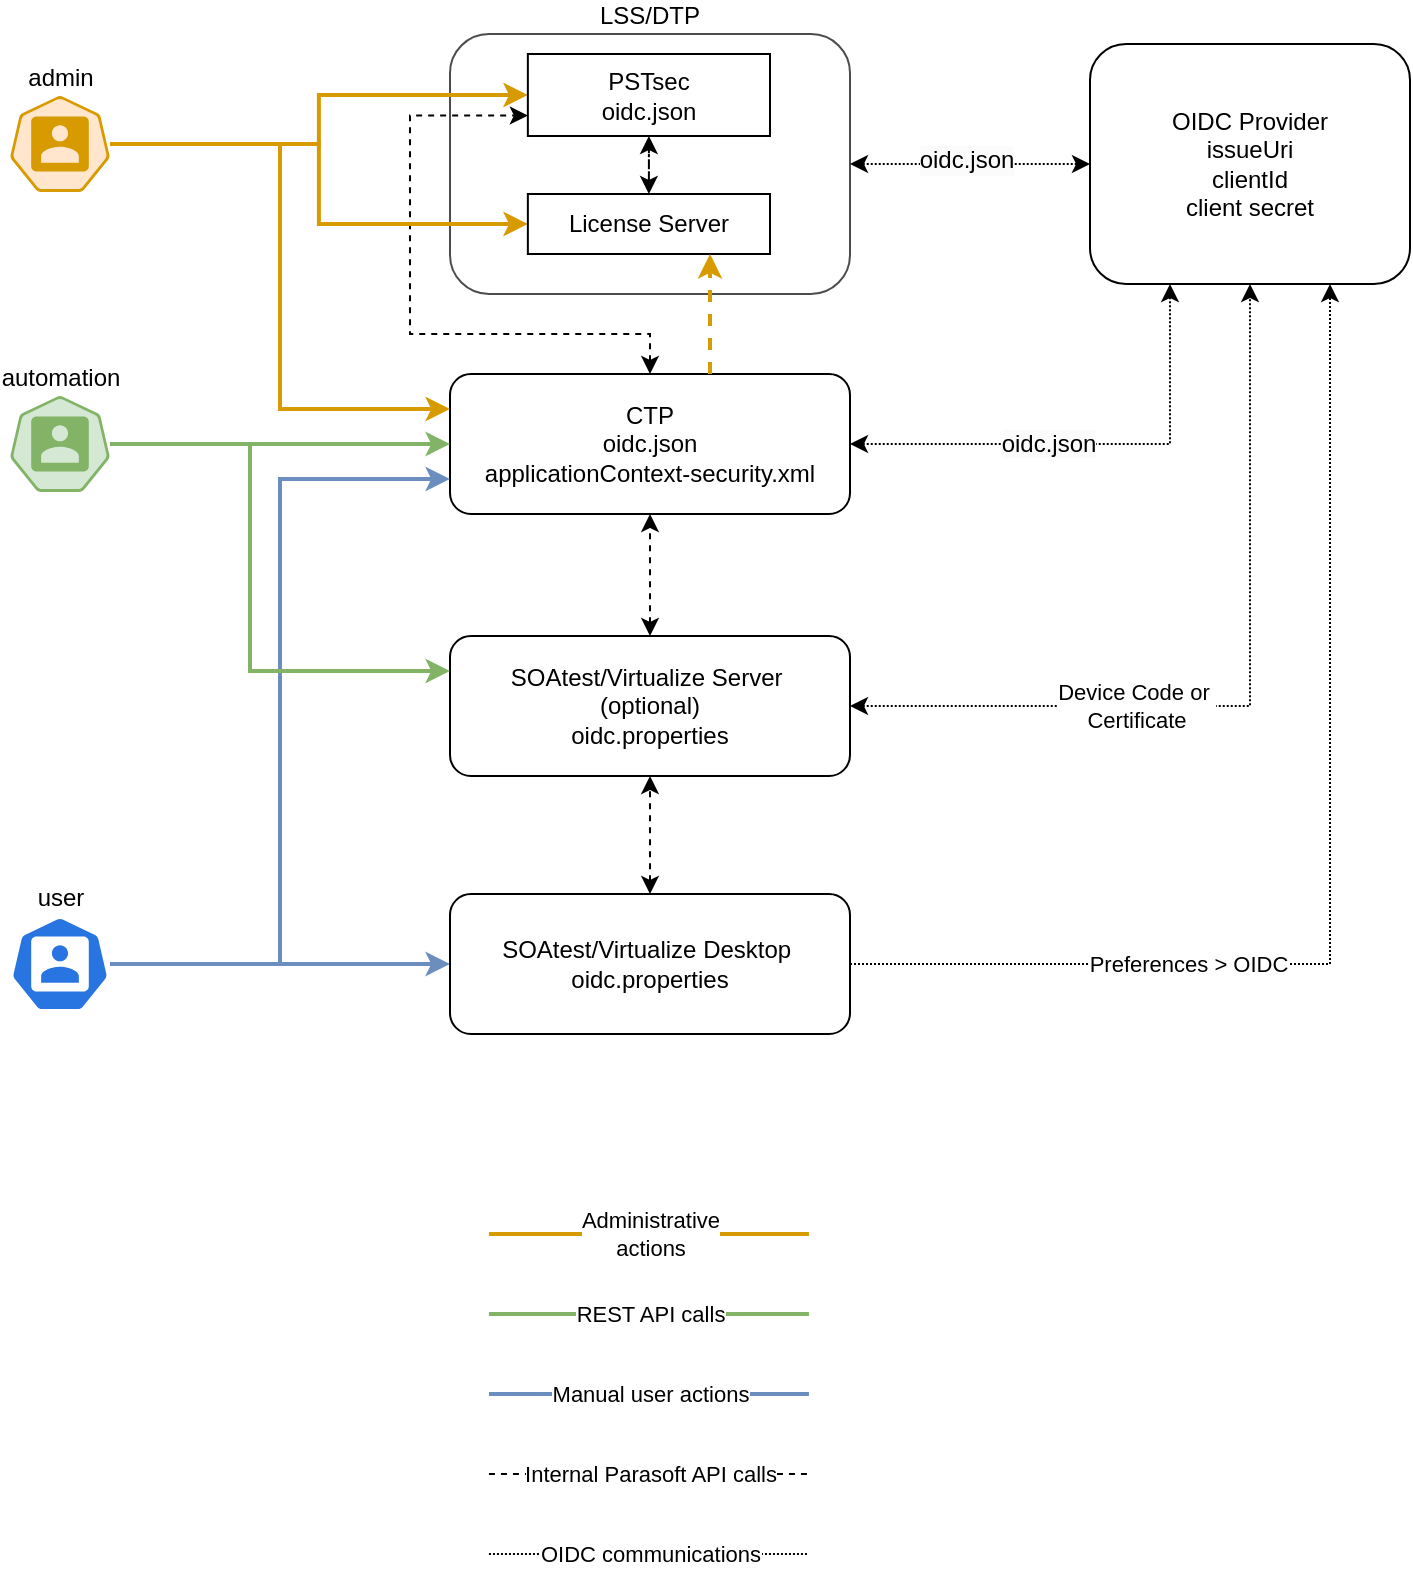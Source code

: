 <mxfile version="24.8.4">
  <diagram name="Page-1" id="zfWgrGRvzGyUHNK5W11o">
    <mxGraphModel dx="1367" dy="737" grid="1" gridSize="10" guides="1" tooltips="1" connect="1" arrows="1" fold="1" page="1" pageScale="1" pageWidth="850" pageHeight="1100" math="0" shadow="0">
      <root>
        <mxCell id="0" />
        <mxCell id="1" parent="0" />
        <mxCell id="5ql7LLEaY8ut6cnvN6Mg-6" value="LSS/DTP" style="rounded=1;whiteSpace=wrap;html=1;labelPosition=center;verticalLabelPosition=top;align=center;verticalAlign=bottom;opacity=70;" parent="1" vertex="1">
          <mxGeometry x="320" y="280" width="200" height="130" as="geometry" />
        </mxCell>
        <mxCell id="sDlZ1h2PksgqAk2rioa3-7" style="edgeStyle=orthogonalEdgeStyle;rounded=0;orthogonalLoop=1;jettySize=auto;html=1;entryX=0;entryY=0.75;entryDx=0;entryDy=0;startArrow=classic;startFill=1;dashed=1;" parent="1" source="5ql7LLEaY8ut6cnvN6Mg-7" target="5ql7LLEaY8ut6cnvN6Mg-5" edge="1">
          <mxGeometry relative="1" as="geometry">
            <Array as="points">
              <mxPoint x="420" y="430" />
              <mxPoint x="300" y="430" />
              <mxPoint x="300" y="321" />
            </Array>
          </mxGeometry>
        </mxCell>
        <mxCell id="sDlZ1h2PksgqAk2rioa3-10" style="edgeStyle=orthogonalEdgeStyle;rounded=0;orthogonalLoop=1;jettySize=auto;html=1;entryX=0.25;entryY=1;entryDx=0;entryDy=0;dashed=1;dashPattern=1 1;startArrow=classic;startFill=1;" parent="1" source="5ql7LLEaY8ut6cnvN6Mg-7" target="5ql7LLEaY8ut6cnvN6Mg-10" edge="1">
          <mxGeometry relative="1" as="geometry" />
        </mxCell>
        <mxCell id="sDlZ1h2PksgqAk2rioa3-16" value="&lt;span style=&quot;font-size: 12px; text-wrap: wrap; background-color: rgb(251, 251, 251);&quot;&gt;oidc.json&lt;/span&gt;" style="edgeLabel;html=1;align=center;verticalAlign=middle;resizable=0;points=[];" parent="sDlZ1h2PksgqAk2rioa3-10" vertex="1" connectable="0">
          <mxGeometry x="-0.178" relative="1" as="geometry">
            <mxPoint as="offset" />
          </mxGeometry>
        </mxCell>
        <mxCell id="5ql7LLEaY8ut6cnvN6Mg-7" value="CTP&lt;div&gt;&lt;div&gt;oidc.json&lt;/div&gt;&lt;div&gt;applicationContext-security.xml&lt;/div&gt;&lt;/div&gt;" style="rounded=1;whiteSpace=wrap;html=1;" parent="1" vertex="1">
          <mxGeometry x="320" y="450" width="200" height="70" as="geometry" />
        </mxCell>
        <mxCell id="sDlZ1h2PksgqAk2rioa3-9" style="edgeStyle=orthogonalEdgeStyle;rounded=0;orthogonalLoop=1;jettySize=auto;html=1;entryX=0.5;entryY=1;entryDx=0;entryDy=0;dashed=1;dashPattern=1 1;startArrow=classic;startFill=1;" parent="1" source="5ql7LLEaY8ut6cnvN6Mg-9" target="5ql7LLEaY8ut6cnvN6Mg-10" edge="1">
          <mxGeometry relative="1" as="geometry" />
        </mxCell>
        <mxCell id="sDlZ1h2PksgqAk2rioa3-15" value="Device Code or&amp;nbsp;&lt;div&gt;Certificate&lt;/div&gt;" style="edgeLabel;html=1;align=center;verticalAlign=middle;resizable=0;points=[];" parent="sDlZ1h2PksgqAk2rioa3-9" vertex="1" connectable="0">
          <mxGeometry x="-0.237" y="-2" relative="1" as="geometry">
            <mxPoint x="-14" y="-2" as="offset" />
          </mxGeometry>
        </mxCell>
        <mxCell id="sDlZ1h2PksgqAk2rioa3-11" style="edgeStyle=orthogonalEdgeStyle;rounded=0;orthogonalLoop=1;jettySize=auto;html=1;entryX=0.5;entryY=1;entryDx=0;entryDy=0;startArrow=classic;startFill=1;dashed=1;" parent="1" source="5ql7LLEaY8ut6cnvN6Mg-9" target="5ql7LLEaY8ut6cnvN6Mg-7" edge="1">
          <mxGeometry relative="1" as="geometry" />
        </mxCell>
        <mxCell id="5ql7LLEaY8ut6cnvN6Mg-9" value="SOAtest/Virtualize Server&amp;nbsp;&lt;div&gt;(optional)&lt;div&gt;oidc.properties&lt;/div&gt;&lt;/div&gt;" style="rounded=1;whiteSpace=wrap;html=1;" parent="1" vertex="1">
          <mxGeometry x="320" y="581" width="200" height="70" as="geometry" />
        </mxCell>
        <mxCell id="5ql7LLEaY8ut6cnvN6Mg-10" value="OIDC Provider&lt;div&gt;issueUri&lt;br&gt;&lt;div&gt;clientId&lt;/div&gt;&lt;div&gt;client secret&lt;/div&gt;&lt;/div&gt;" style="rounded=1;whiteSpace=wrap;html=1;" parent="1" vertex="1">
          <mxGeometry x="640" y="285" width="160" height="120" as="geometry" />
        </mxCell>
        <mxCell id="sDlZ1h2PksgqAk2rioa3-12" style="edgeStyle=orthogonalEdgeStyle;rounded=0;orthogonalLoop=1;jettySize=auto;html=1;entryX=0;entryY=0.75;entryDx=0;entryDy=0;fillColor=#dae8fc;strokeColor=#6c8ebf;strokeWidth=2;" parent="1" source="5ql7LLEaY8ut6cnvN6Mg-13" target="5ql7LLEaY8ut6cnvN6Mg-7" edge="1">
          <mxGeometry relative="1" as="geometry" />
        </mxCell>
        <mxCell id="5ql7LLEaY8ut6cnvN6Mg-13" value="user" style="aspect=fixed;sketch=0;html=1;dashed=0;whitespace=wrap;fillColor=#2875E2;strokeColor=#ffffff;points=[[0.005,0.63,0],[0.1,0.2,0],[0.9,0.2,0],[0.5,0,0],[0.995,0.63,0],[0.72,0.99,0],[0.5,1,0],[0.28,0.99,0]];shape=mxgraph.kubernetes.icon2;prIcon=user;labelPosition=center;verticalLabelPosition=top;align=center;verticalAlign=bottom;" parent="1" vertex="1">
          <mxGeometry x="100" y="721" width="50" height="48" as="geometry" />
        </mxCell>
        <mxCell id="sDlZ1h2PksgqAk2rioa3-1" style="edgeStyle=orthogonalEdgeStyle;rounded=0;orthogonalLoop=1;jettySize=auto;html=1;entryX=0;entryY=0.5;entryDx=0;entryDy=0;fillColor=#ffe6cc;strokeColor=#d79b00;strokeWidth=2;" parent="1" source="5ql7LLEaY8ut6cnvN6Mg-17" target="5ql7LLEaY8ut6cnvN6Mg-5" edge="1">
          <mxGeometry relative="1" as="geometry" />
        </mxCell>
        <mxCell id="sDlZ1h2PksgqAk2rioa3-5" style="edgeStyle=orthogonalEdgeStyle;rounded=0;orthogonalLoop=1;jettySize=auto;html=1;entryX=0;entryY=0.5;entryDx=0;entryDy=0;fillColor=#ffe6cc;strokeColor=#d79b00;strokeWidth=2;" parent="1" source="5ql7LLEaY8ut6cnvN6Mg-17" target="5ql7LLEaY8ut6cnvN6Mg-4" edge="1">
          <mxGeometry relative="1" as="geometry" />
        </mxCell>
        <mxCell id="sDlZ1h2PksgqAk2rioa3-13" style="edgeStyle=orthogonalEdgeStyle;rounded=0;orthogonalLoop=1;jettySize=auto;html=1;entryX=0;entryY=0.25;entryDx=0;entryDy=0;fillColor=#ffe6cc;strokeColor=#d79b00;strokeWidth=2;" parent="1" source="5ql7LLEaY8ut6cnvN6Mg-17" target="5ql7LLEaY8ut6cnvN6Mg-7" edge="1">
          <mxGeometry relative="1" as="geometry" />
        </mxCell>
        <mxCell id="5ql7LLEaY8ut6cnvN6Mg-17" value="admin" style="aspect=fixed;sketch=0;html=1;dashed=0;whitespace=wrap;fillColor=#ffe6cc;strokeColor=#d79b00;points=[[0.005,0.63,0],[0.1,0.2,0],[0.9,0.2,0],[0.5,0,0],[0.995,0.63,0],[0.72,0.99,0],[0.5,1,0],[0.28,0.99,0]];shape=mxgraph.kubernetes.icon2;prIcon=user;labelPosition=center;verticalLabelPosition=top;align=center;verticalAlign=bottom;" parent="1" vertex="1">
          <mxGeometry x="100" y="311" width="50" height="48" as="geometry" />
        </mxCell>
        <mxCell id="sDlZ1h2PksgqAk2rioa3-4" style="edgeStyle=orthogonalEdgeStyle;rounded=0;orthogonalLoop=1;jettySize=auto;html=1;fillColor=#fff2cc;strokeColor=#000000;dashed=1;startArrow=classic;startFill=1;" parent="1" source="5ql7LLEaY8ut6cnvN6Mg-4" target="5ql7LLEaY8ut6cnvN6Mg-5" edge="1">
          <mxGeometry relative="1" as="geometry" />
        </mxCell>
        <mxCell id="sDlZ1h2PksgqAk2rioa3-14" style="edgeStyle=orthogonalEdgeStyle;rounded=0;orthogonalLoop=1;jettySize=auto;html=1;entryX=0;entryY=0.5;entryDx=0;entryDy=0;dashed=1;dashPattern=1 1;startArrow=classic;startFill=1;exitX=1;exitY=0.5;exitDx=0;exitDy=0;" parent="1" source="5ql7LLEaY8ut6cnvN6Mg-6" target="5ql7LLEaY8ut6cnvN6Mg-10" edge="1">
          <mxGeometry relative="1" as="geometry" />
        </mxCell>
        <mxCell id="sDlZ1h2PksgqAk2rioa3-18" value="&lt;div style=&quot;font-size: 12px; text-wrap: wrap; background-color: rgb(251, 251, 251);&quot;&gt;oidc.json&lt;/div&gt;" style="edgeLabel;html=1;align=center;verticalAlign=middle;resizable=0;points=[];" parent="sDlZ1h2PksgqAk2rioa3-14" vertex="1" connectable="0">
          <mxGeometry x="-0.035" y="2" relative="1" as="geometry">
            <mxPoint as="offset" />
          </mxGeometry>
        </mxCell>
        <mxCell id="5ql7LLEaY8ut6cnvN6Mg-4" value="License Server" style="rounded=0;whiteSpace=wrap;html=1;" parent="1" vertex="1">
          <mxGeometry x="358.93" y="360" width="121.07" height="30" as="geometry" />
        </mxCell>
        <mxCell id="5ql7LLEaY8ut6cnvN6Mg-5" value="PSTsec&lt;div&gt;oidc.json&lt;/div&gt;" style="rounded=0;whiteSpace=wrap;html=1;" parent="1" vertex="1">
          <mxGeometry x="358.93" y="290" width="121.07" height="41" as="geometry" />
        </mxCell>
        <mxCell id="sDlZ1h2PksgqAk2rioa3-3" style="edgeStyle=orthogonalEdgeStyle;rounded=0;orthogonalLoop=1;jettySize=auto;html=1;entryX=0;entryY=0.5;entryDx=0;entryDy=0;fillColor=#dae8fc;strokeColor=#6c8ebf;strokeWidth=2;" parent="1" source="5ql7LLEaY8ut6cnvN6Mg-13" target="3Ru9GvfBmVZhPDts_vJh-1" edge="1">
          <mxGeometry relative="1" as="geometry">
            <Array as="points" />
          </mxGeometry>
        </mxCell>
        <mxCell id="sDlZ1h2PksgqAk2rioa3-8" style="edgeStyle=orthogonalEdgeStyle;rounded=0;orthogonalLoop=1;jettySize=auto;html=1;fillColor=#ffe6cc;strokeColor=#d79b00;strokeWidth=2;dashed=1;" parent="1" edge="1">
          <mxGeometry relative="1" as="geometry">
            <mxPoint x="450" y="450" as="sourcePoint" />
            <mxPoint x="450" y="390" as="targetPoint" />
            <Array as="points">
              <mxPoint x="450" y="450" />
              <mxPoint x="450" y="379" />
            </Array>
          </mxGeometry>
        </mxCell>
        <mxCell id="sDlZ1h2PksgqAk2rioa3-21" style="edgeStyle=orthogonalEdgeStyle;rounded=0;orthogonalLoop=1;jettySize=auto;html=1;entryX=0;entryY=0.5;entryDx=0;entryDy=0;fillColor=#d5e8d4;strokeColor=#82b366;strokeWidth=2;" parent="1" source="sDlZ1h2PksgqAk2rioa3-19" target="5ql7LLEaY8ut6cnvN6Mg-7" edge="1">
          <mxGeometry relative="1" as="geometry" />
        </mxCell>
        <mxCell id="sDlZ1h2PksgqAk2rioa3-22" style="edgeStyle=orthogonalEdgeStyle;rounded=0;orthogonalLoop=1;jettySize=auto;html=1;entryX=0;entryY=0.25;entryDx=0;entryDy=0;fillColor=#d5e8d4;strokeColor=#82b366;strokeWidth=2;" parent="1" source="sDlZ1h2PksgqAk2rioa3-19" target="5ql7LLEaY8ut6cnvN6Mg-9" edge="1">
          <mxGeometry relative="1" as="geometry">
            <Array as="points">
              <mxPoint x="220" y="485" />
              <mxPoint x="220" y="599" />
            </Array>
          </mxGeometry>
        </mxCell>
        <mxCell id="sDlZ1h2PksgqAk2rioa3-19" value="automation" style="aspect=fixed;sketch=0;html=1;dashed=0;whitespace=wrap;fillColor=#d5e8d4;strokeColor=#82b366;points=[[0.005,0.63,0],[0.1,0.2,0],[0.9,0.2,0],[0.5,0,0],[0.995,0.63,0],[0.72,0.99,0],[0.5,1,0],[0.28,0.99,0]];shape=mxgraph.kubernetes.icon2;prIcon=user;labelPosition=center;verticalLabelPosition=top;align=center;verticalAlign=bottom;" parent="1" vertex="1">
          <mxGeometry x="100" y="461" width="50" height="48" as="geometry" />
        </mxCell>
        <mxCell id="sDlZ1h2PksgqAk2rioa3-23" value="" style="endArrow=none;html=1;rounded=0;strokeWidth=2;fillColor=#ffe6cc;strokeColor=#d79b00;" parent="1" edge="1">
          <mxGeometry width="50" height="50" relative="1" as="geometry">
            <mxPoint x="339.47" y="880" as="sourcePoint" />
            <mxPoint x="499.47" y="880" as="targetPoint" />
          </mxGeometry>
        </mxCell>
        <mxCell id="sDlZ1h2PksgqAk2rioa3-26" value="Administrative&lt;div&gt;actions&lt;/div&gt;" style="edgeLabel;html=1;align=center;verticalAlign=middle;resizable=0;points=[];" parent="sDlZ1h2PksgqAk2rioa3-23" vertex="1" connectable="0">
          <mxGeometry y="-2" relative="1" as="geometry">
            <mxPoint y="-2" as="offset" />
          </mxGeometry>
        </mxCell>
        <mxCell id="sDlZ1h2PksgqAk2rioa3-27" value="" style="endArrow=none;html=1;rounded=0;strokeWidth=2;fillColor=#d5e8d4;strokeColor=#82b366;" parent="1" edge="1">
          <mxGeometry width="50" height="50" relative="1" as="geometry">
            <mxPoint x="339.47" y="920" as="sourcePoint" />
            <mxPoint x="499.47" y="920" as="targetPoint" />
          </mxGeometry>
        </mxCell>
        <mxCell id="sDlZ1h2PksgqAk2rioa3-28" value="REST API calls" style="edgeLabel;html=1;align=center;verticalAlign=middle;resizable=0;points=[];" parent="sDlZ1h2PksgqAk2rioa3-27" vertex="1" connectable="0">
          <mxGeometry y="-2" relative="1" as="geometry">
            <mxPoint y="-2" as="offset" />
          </mxGeometry>
        </mxCell>
        <mxCell id="sDlZ1h2PksgqAk2rioa3-29" value="" style="endArrow=none;html=1;rounded=0;strokeWidth=2;fillColor=#dae8fc;strokeColor=#6c8ebf;" parent="1" edge="1">
          <mxGeometry width="50" height="50" relative="1" as="geometry">
            <mxPoint x="339.47" y="960" as="sourcePoint" />
            <mxPoint x="499.47" y="960" as="targetPoint" />
          </mxGeometry>
        </mxCell>
        <mxCell id="sDlZ1h2PksgqAk2rioa3-30" value="Manual user actions" style="edgeLabel;html=1;align=center;verticalAlign=middle;resizable=0;points=[];" parent="sDlZ1h2PksgqAk2rioa3-29" vertex="1" connectable="0">
          <mxGeometry y="-2" relative="1" as="geometry">
            <mxPoint y="-2" as="offset" />
          </mxGeometry>
        </mxCell>
        <mxCell id="sDlZ1h2PksgqAk2rioa3-32" value="" style="endArrow=none;html=1;rounded=0;dashed=1;" parent="1" edge="1">
          <mxGeometry width="50" height="50" relative="1" as="geometry">
            <mxPoint x="339.47" y="1000" as="sourcePoint" />
            <mxPoint x="499.47" y="1000" as="targetPoint" />
          </mxGeometry>
        </mxCell>
        <mxCell id="sDlZ1h2PksgqAk2rioa3-33" value="Internal Parasoft API calls" style="edgeLabel;html=1;align=center;verticalAlign=middle;resizable=0;points=[];" parent="sDlZ1h2PksgqAk2rioa3-32" vertex="1" connectable="0">
          <mxGeometry y="-2" relative="1" as="geometry">
            <mxPoint y="-2" as="offset" />
          </mxGeometry>
        </mxCell>
        <mxCell id="sDlZ1h2PksgqAk2rioa3-34" value="" style="endArrow=none;html=1;rounded=0;dashed=1;dashPattern=1 1;" parent="1" edge="1">
          <mxGeometry width="50" height="50" relative="1" as="geometry">
            <mxPoint x="339.47" y="1040" as="sourcePoint" />
            <mxPoint x="499.47" y="1040" as="targetPoint" />
          </mxGeometry>
        </mxCell>
        <mxCell id="sDlZ1h2PksgqAk2rioa3-35" value="OIDC communications" style="edgeLabel;html=1;align=center;verticalAlign=middle;resizable=0;points=[];" parent="sDlZ1h2PksgqAk2rioa3-34" vertex="1" connectable="0">
          <mxGeometry y="-2" relative="1" as="geometry">
            <mxPoint y="-2" as="offset" />
          </mxGeometry>
        </mxCell>
        <mxCell id="3Ru9GvfBmVZhPDts_vJh-2" style="edgeStyle=orthogonalEdgeStyle;rounded=0;orthogonalLoop=1;jettySize=auto;html=1;entryX=0.5;entryY=1;entryDx=0;entryDy=0;dashed=1;startArrow=classic;startFill=1;" edge="1" parent="1" source="3Ru9GvfBmVZhPDts_vJh-1" target="5ql7LLEaY8ut6cnvN6Mg-9">
          <mxGeometry relative="1" as="geometry" />
        </mxCell>
        <mxCell id="3Ru9GvfBmVZhPDts_vJh-3" style="edgeStyle=orthogonalEdgeStyle;rounded=0;orthogonalLoop=1;jettySize=auto;html=1;entryX=0.75;entryY=1;entryDx=0;entryDy=0;dashed=1;dashPattern=1 1;" edge="1" parent="1" source="3Ru9GvfBmVZhPDts_vJh-1" target="5ql7LLEaY8ut6cnvN6Mg-10">
          <mxGeometry relative="1" as="geometry" />
        </mxCell>
        <mxCell id="3Ru9GvfBmVZhPDts_vJh-4" value="Preferences &amp;gt; OIDC" style="edgeLabel;html=1;align=center;verticalAlign=middle;resizable=0;points=[];" vertex="1" connectable="0" parent="3Ru9GvfBmVZhPDts_vJh-3">
          <mxGeometry x="-0.388" y="-1" relative="1" as="geometry">
            <mxPoint x="-9" y="-1" as="offset" />
          </mxGeometry>
        </mxCell>
        <mxCell id="3Ru9GvfBmVZhPDts_vJh-1" value="SOAtest/Virtualize Desktop&amp;nbsp;&lt;div&gt;&lt;div&gt;oidc.properties&lt;/div&gt;&lt;/div&gt;" style="rounded=1;whiteSpace=wrap;html=1;" vertex="1" parent="1">
          <mxGeometry x="320" y="710" width="200" height="70" as="geometry" />
        </mxCell>
      </root>
    </mxGraphModel>
  </diagram>
</mxfile>
